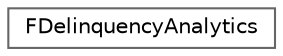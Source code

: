 digraph "Graphical Class Hierarchy"
{
 // INTERACTIVE_SVG=YES
 // LATEX_PDF_SIZE
  bgcolor="transparent";
  edge [fontname=Helvetica,fontsize=10,labelfontname=Helvetica,labelfontsize=10];
  node [fontname=Helvetica,fontsize=10,shape=box,height=0.2,width=0.4];
  rankdir="LR";
  Node0 [id="Node000000",label="FDelinquencyAnalytics",height=0.2,width=0.4,color="grey40", fillcolor="white", style="filled",URL="$db/d4f/structFDelinquencyAnalytics.html",tooltip="Convenience type that can be used to tracks information about things that can result in prolonged per..."];
}
